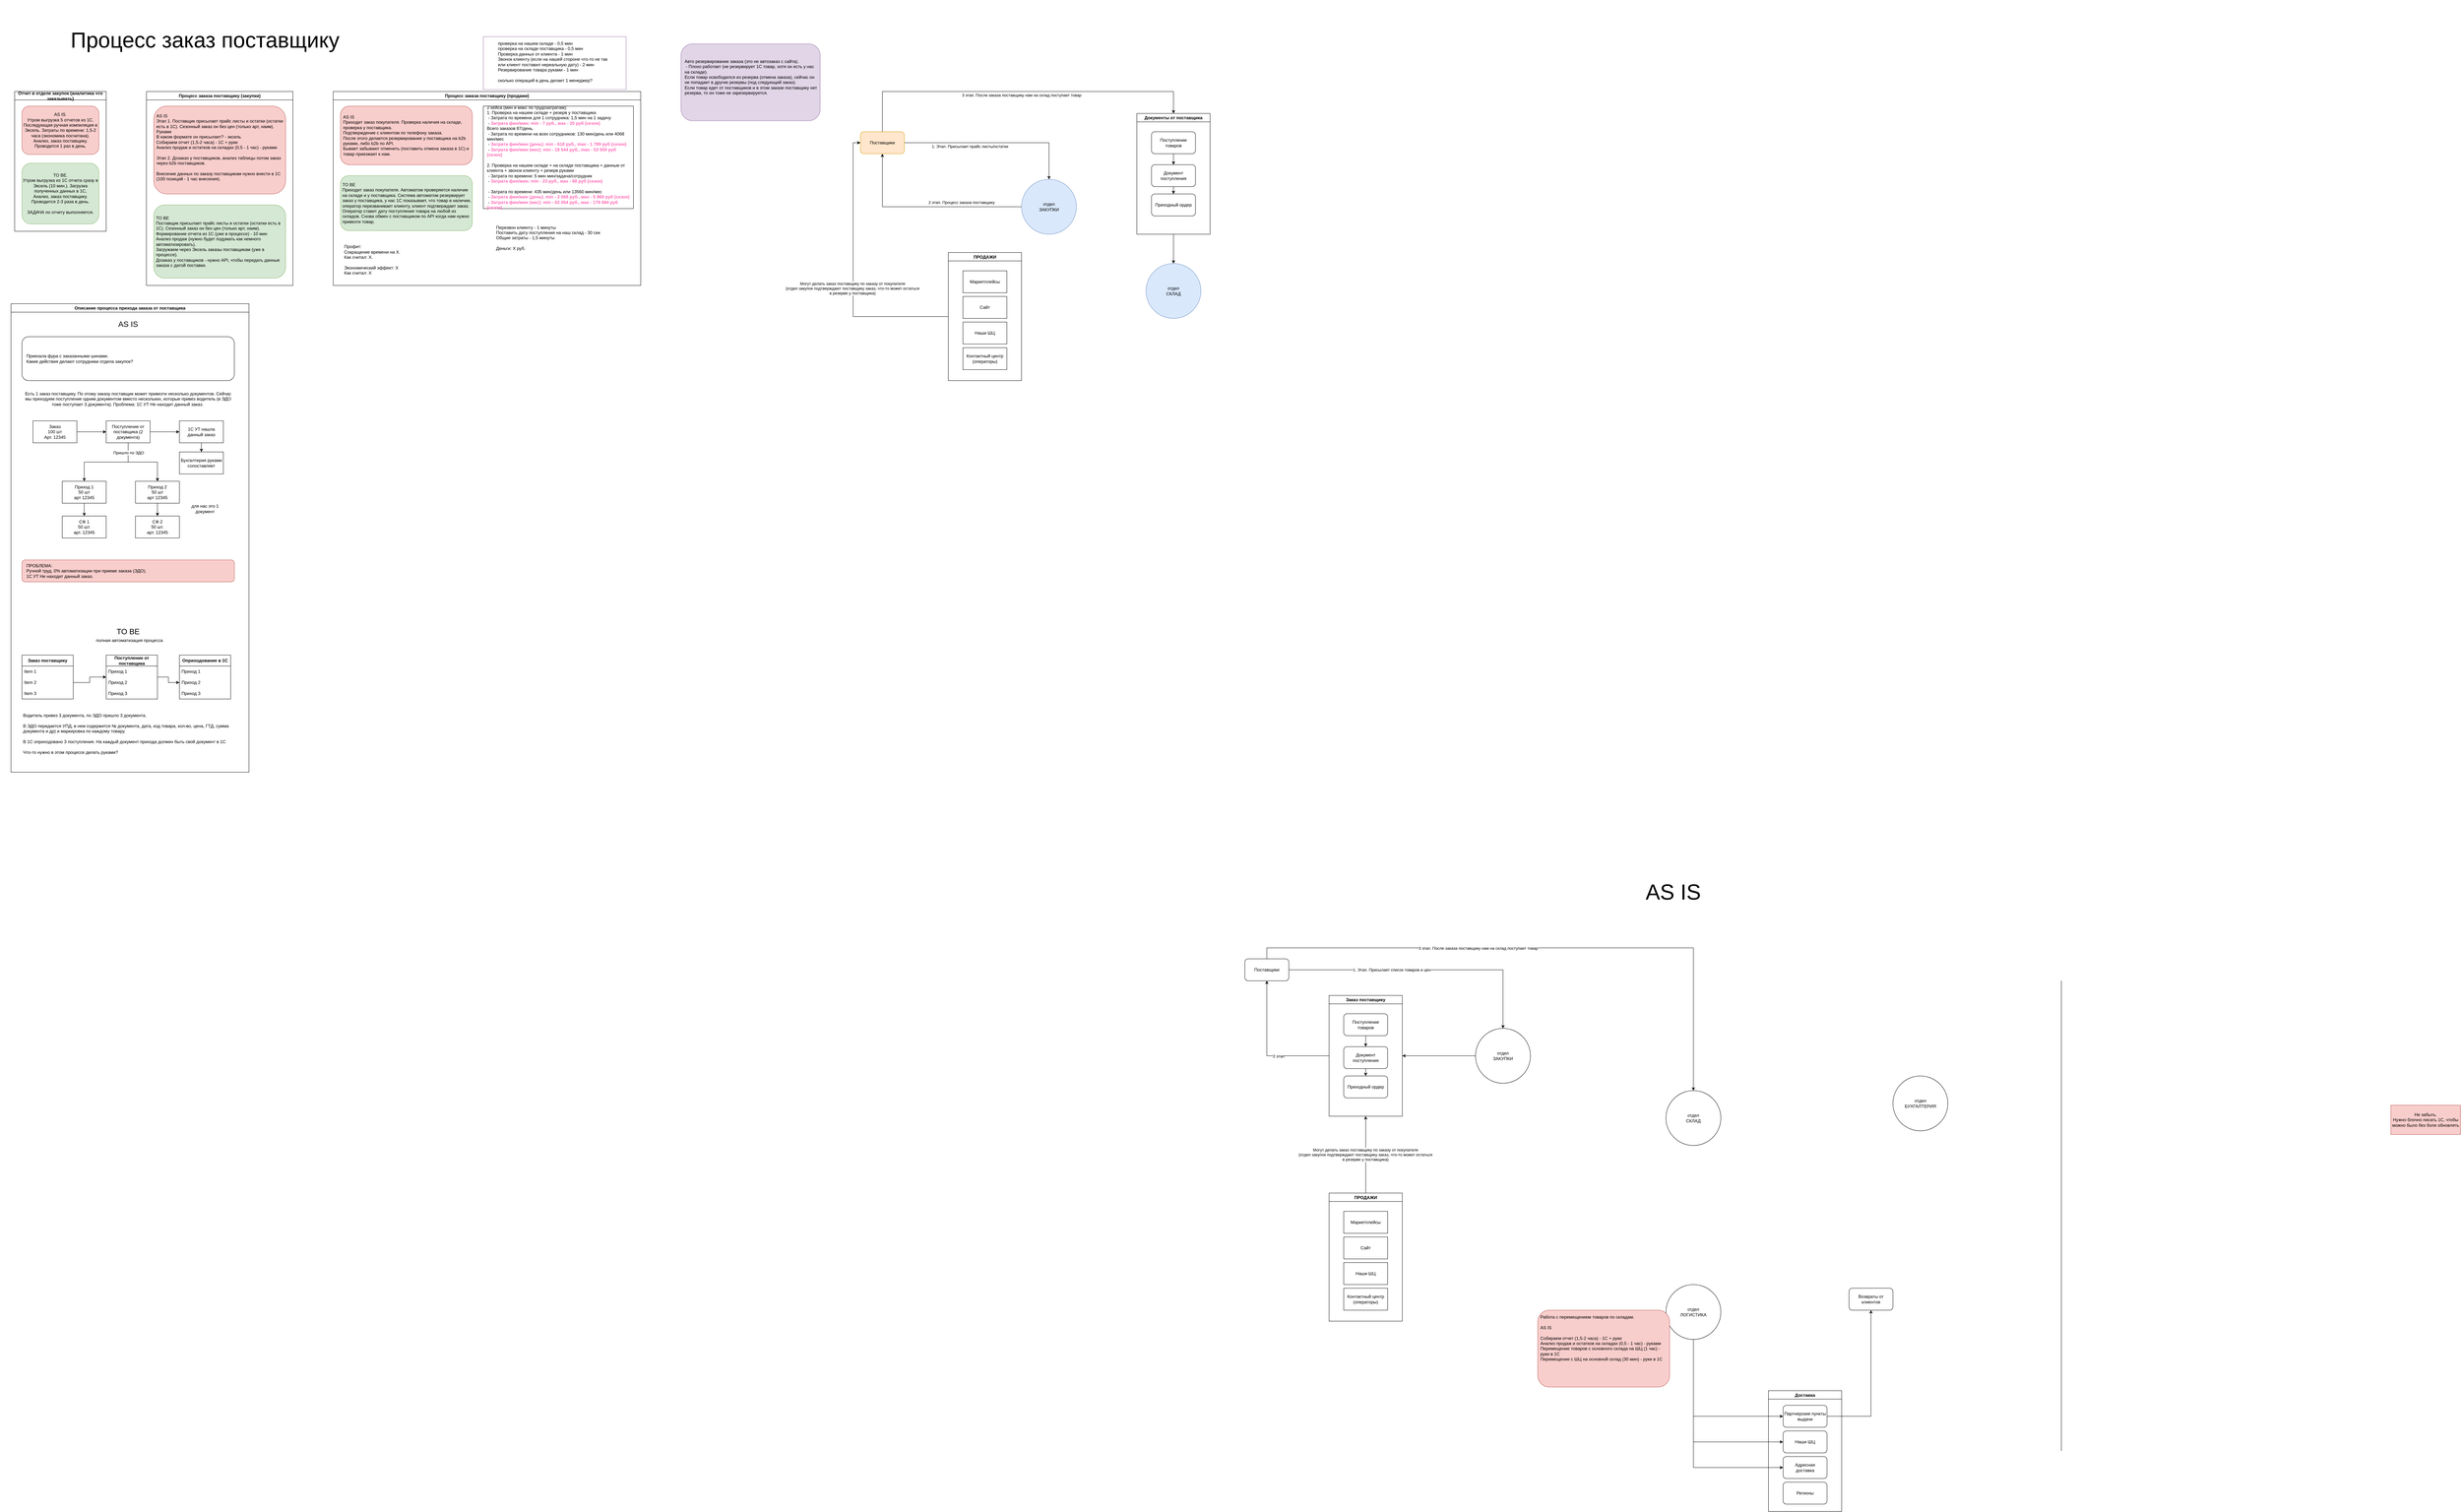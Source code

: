 <mxfile version="24.7.16">
  <diagram name="Page-1" id="veRpo0tACFwU-HL0MGSM">
    <mxGraphModel dx="5569" dy="4337" grid="1" gridSize="10" guides="1" tooltips="1" connect="1" arrows="1" fold="1" page="1" pageScale="1" pageWidth="827" pageHeight="1169" math="0" shadow="0">
      <root>
        <mxCell id="0" />
        <mxCell id="1" parent="0" />
        <mxCell id="QEDv5VtxAJrO-wZHLEnQ-8" style="edgeStyle=orthogonalEdgeStyle;rounded=0;orthogonalLoop=1;jettySize=auto;html=1;entryX=1;entryY=0.5;entryDx=0;entryDy=0;" parent="1" source="VRKETtg9gcUAPWKbDu3B-1" target="QEDv5VtxAJrO-wZHLEnQ-5" edge="1">
          <mxGeometry relative="1" as="geometry" />
        </mxCell>
        <mxCell id="VRKETtg9gcUAPWKbDu3B-1" value="отдел&lt;div&gt;ЗАКУПКИ&lt;/div&gt;" style="ellipse;whiteSpace=wrap;html=1;aspect=fixed;" parent="1" vertex="1">
          <mxGeometry x="-80" y="-680" width="150" height="150" as="geometry" />
        </mxCell>
        <mxCell id="VRKETtg9gcUAPWKbDu3B-2" value="отдел&lt;div&gt;СКЛАД&lt;/div&gt;" style="ellipse;whiteSpace=wrap;html=1;aspect=fixed;" parent="1" vertex="1">
          <mxGeometry x="440" y="-510" width="150" height="150" as="geometry" />
        </mxCell>
        <mxCell id="t9qQJqirAUy6IB2mjL8N-2" style="edgeStyle=orthogonalEdgeStyle;rounded=0;orthogonalLoop=1;jettySize=auto;html=1;entryX=0;entryY=0.5;entryDx=0;entryDy=0;exitX=0.5;exitY=1;exitDx=0;exitDy=0;" parent="1" source="VRKETtg9gcUAPWKbDu3B-3" target="VRKETtg9gcUAPWKbDu3B-6" edge="1">
          <mxGeometry relative="1" as="geometry" />
        </mxCell>
        <mxCell id="t9qQJqirAUy6IB2mjL8N-3" style="edgeStyle=orthogonalEdgeStyle;rounded=0;orthogonalLoop=1;jettySize=auto;html=1;entryX=0;entryY=0.5;entryDx=0;entryDy=0;exitX=0.5;exitY=1;exitDx=0;exitDy=0;" parent="1" source="VRKETtg9gcUAPWKbDu3B-3" target="VRKETtg9gcUAPWKbDu3B-7" edge="1">
          <mxGeometry relative="1" as="geometry" />
        </mxCell>
        <mxCell id="t9qQJqirAUy6IB2mjL8N-4" style="edgeStyle=orthogonalEdgeStyle;rounded=0;orthogonalLoop=1;jettySize=auto;html=1;entryX=0;entryY=0.5;entryDx=0;entryDy=0;exitX=0.5;exitY=1;exitDx=0;exitDy=0;" parent="1" source="VRKETtg9gcUAPWKbDu3B-3" target="VRKETtg9gcUAPWKbDu3B-18" edge="1">
          <mxGeometry relative="1" as="geometry" />
        </mxCell>
        <mxCell id="VRKETtg9gcUAPWKbDu3B-3" value="отдел&lt;div&gt;ЛОГИСТИКА&lt;/div&gt;" style="ellipse;whiteSpace=wrap;html=1;aspect=fixed;" parent="1" vertex="1">
          <mxGeometry x="440" y="20" width="150" height="150" as="geometry" />
        </mxCell>
        <mxCell id="QEDv5VtxAJrO-wZHLEnQ-10" style="edgeStyle=orthogonalEdgeStyle;rounded=0;orthogonalLoop=1;jettySize=auto;html=1;" parent="1" source="VRKETtg9gcUAPWKbDu3B-5" target="VRKETtg9gcUAPWKbDu3B-1" edge="1">
          <mxGeometry relative="1" as="geometry" />
        </mxCell>
        <mxCell id="QEDv5VtxAJrO-wZHLEnQ-11" value="1. Этап. Присылает список товаров и цен" style="edgeLabel;html=1;align=center;verticalAlign=middle;resizable=0;points=[];" parent="QEDv5VtxAJrO-wZHLEnQ-10" vertex="1" connectable="0">
          <mxGeometry x="-0.188" y="-3" relative="1" as="geometry">
            <mxPoint x="-22" y="-3" as="offset" />
          </mxGeometry>
        </mxCell>
        <mxCell id="QEDv5VtxAJrO-wZHLEnQ-15" style="edgeStyle=orthogonalEdgeStyle;rounded=0;orthogonalLoop=1;jettySize=auto;html=1;" parent="1" source="VRKETtg9gcUAPWKbDu3B-5" target="VRKETtg9gcUAPWKbDu3B-2" edge="1">
          <mxGeometry relative="1" as="geometry">
            <Array as="points">
              <mxPoint x="-650" y="-900" />
              <mxPoint x="515" y="-900" />
            </Array>
          </mxGeometry>
        </mxCell>
        <mxCell id="QEDv5VtxAJrO-wZHLEnQ-16" value="3 этап. После заказа поставщику нам на склад поступает товар" style="edgeLabel;html=1;align=center;verticalAlign=middle;resizable=0;points=[];" parent="QEDv5VtxAJrO-wZHLEnQ-15" vertex="1" connectable="0">
          <mxGeometry x="-0.235" y="-1" relative="1" as="geometry">
            <mxPoint as="offset" />
          </mxGeometry>
        </mxCell>
        <mxCell id="VRKETtg9gcUAPWKbDu3B-5" value="Поставщики" style="rounded=1;whiteSpace=wrap;html=1;" parent="1" vertex="1">
          <mxGeometry x="-710" y="-870" width="120" height="60" as="geometry" />
        </mxCell>
        <mxCell id="QEDv5VtxAJrO-wZHLEnQ-18" style="edgeStyle=orthogonalEdgeStyle;rounded=0;orthogonalLoop=1;jettySize=auto;html=1;entryX=0.5;entryY=1;entryDx=0;entryDy=0;" parent="1" source="VRKETtg9gcUAPWKbDu3B-13" target="QEDv5VtxAJrO-wZHLEnQ-5" edge="1">
          <mxGeometry relative="1" as="geometry" />
        </mxCell>
        <mxCell id="QEDv5VtxAJrO-wZHLEnQ-19" value="Могут делать заказ поставщику по заказу от покупателя&lt;div&gt;(отдел закупок подтверждают поставщику заказ, что-то может остаться&lt;/div&gt;&lt;div&gt;в резерве у поставщика)&lt;/div&gt;" style="edgeLabel;html=1;align=center;verticalAlign=middle;resizable=0;points=[];" parent="QEDv5VtxAJrO-wZHLEnQ-18" vertex="1" connectable="0">
          <mxGeometry x="0.002" y="1" relative="1" as="geometry">
            <mxPoint as="offset" />
          </mxGeometry>
        </mxCell>
        <mxCell id="VRKETtg9gcUAPWKbDu3B-13" value="ПРОДАЖИ" style="swimlane;" parent="1" vertex="1">
          <mxGeometry x="-480" y="-230" width="200" height="350" as="geometry">
            <mxRectangle x="240" y="780" width="100" height="30" as="alternateBounds" />
          </mxGeometry>
        </mxCell>
        <mxCell id="VRKETtg9gcUAPWKbDu3B-15" value="Маркетплейсы" style="whiteSpace=wrap;html=1;" parent="VRKETtg9gcUAPWKbDu3B-13" vertex="1">
          <mxGeometry x="40" y="50" width="120" height="60" as="geometry" />
        </mxCell>
        <mxCell id="VRKETtg9gcUAPWKbDu3B-14" value="Сайт" style="whiteSpace=wrap;html=1;" parent="VRKETtg9gcUAPWKbDu3B-13" vertex="1">
          <mxGeometry x="40" y="120" width="120" height="60" as="geometry" />
        </mxCell>
        <mxCell id="VRKETtg9gcUAPWKbDu3B-17" value="Контактный центр&lt;div&gt;(операторы)&lt;/div&gt;" style="whiteSpace=wrap;html=1;" parent="VRKETtg9gcUAPWKbDu3B-13" vertex="1">
          <mxGeometry x="40" y="260" width="120" height="60" as="geometry" />
        </mxCell>
        <mxCell id="VRKETtg9gcUAPWKbDu3B-16" value="Наши ШЦ" style="whiteSpace=wrap;html=1;" parent="VRKETtg9gcUAPWKbDu3B-13" vertex="1">
          <mxGeometry x="40" y="190" width="120" height="60" as="geometry" />
        </mxCell>
        <mxCell id="VRKETtg9gcUAPWKbDu3B-20" value="Доставка" style="swimlane;" parent="1" vertex="1">
          <mxGeometry x="720" y="310" width="200" height="330" as="geometry" />
        </mxCell>
        <mxCell id="VRKETtg9gcUAPWKbDu3B-6" value="Партнерские пункты выдачи" style="rounded=1;whiteSpace=wrap;html=1;" parent="VRKETtg9gcUAPWKbDu3B-20" vertex="1">
          <mxGeometry x="40" y="40" width="120" height="60" as="geometry" />
        </mxCell>
        <mxCell id="VRKETtg9gcUAPWKbDu3B-7" value="Наши ШЦ" style="rounded=1;whiteSpace=wrap;html=1;" parent="VRKETtg9gcUAPWKbDu3B-20" vertex="1">
          <mxGeometry x="40" y="110" width="120" height="60" as="geometry" />
        </mxCell>
        <mxCell id="VRKETtg9gcUAPWKbDu3B-18" value="Адресная&lt;div&gt;доставка&lt;/div&gt;" style="rounded=1;whiteSpace=wrap;html=1;" parent="VRKETtg9gcUAPWKbDu3B-20" vertex="1">
          <mxGeometry x="40" y="180" width="120" height="60" as="geometry" />
        </mxCell>
        <mxCell id="VRKETtg9gcUAPWKbDu3B-19" value="Регионы" style="rounded=1;whiteSpace=wrap;html=1;" parent="VRKETtg9gcUAPWKbDu3B-20" vertex="1">
          <mxGeometry x="40" y="250" width="120" height="60" as="geometry" />
        </mxCell>
        <mxCell id="VRKETtg9gcUAPWKbDu3B-22" value="отдел&lt;div&gt;БУХГАЛТЕРИЯ&lt;/div&gt;" style="ellipse;whiteSpace=wrap;html=1;aspect=fixed;" parent="1" vertex="1">
          <mxGeometry x="1060" y="-550" width="150" height="150" as="geometry" />
        </mxCell>
        <mxCell id="t9qQJqirAUy6IB2mjL8N-6" value="Возвраты от клиентов" style="rounded=1;whiteSpace=wrap;html=1;" parent="1" vertex="1">
          <mxGeometry x="940" y="30" width="120" height="60" as="geometry" />
        </mxCell>
        <mxCell id="t9qQJqirAUy6IB2mjL8N-7" style="edgeStyle=orthogonalEdgeStyle;rounded=0;orthogonalLoop=1;jettySize=auto;html=1;entryX=0.5;entryY=1;entryDx=0;entryDy=0;" parent="1" source="VRKETtg9gcUAPWKbDu3B-6" target="t9qQJqirAUy6IB2mjL8N-6" edge="1">
          <mxGeometry relative="1" as="geometry" />
        </mxCell>
        <mxCell id="t9qQJqirAUy6IB2mjL8N-11" value="" style="endArrow=none;html=1;rounded=0;" parent="1" edge="1">
          <mxGeometry width="50" height="50" relative="1" as="geometry">
            <mxPoint x="1520" y="474.444" as="sourcePoint" />
            <mxPoint x="1520" y="-810" as="targetPoint" />
          </mxGeometry>
        </mxCell>
        <mxCell id="t9qQJqirAUy6IB2mjL8N-12" value="AS IS" style="text;strokeColor=none;fillColor=none;align=center;verticalAlign=middle;spacingLeft=4;spacingRight=4;overflow=hidden;points=[[0,0.5],[1,0.5]];portConstraint=eastwest;rotatable=0;whiteSpace=wrap;html=1;fontSize=59;" parent="1" vertex="1">
          <mxGeometry x="350" y="-1090" width="220" height="70" as="geometry" />
        </mxCell>
        <mxCell id="QEDv5VtxAJrO-wZHLEnQ-14" style="edgeStyle=orthogonalEdgeStyle;rounded=0;orthogonalLoop=1;jettySize=auto;html=1;exitX=0;exitY=0.5;exitDx=0;exitDy=0;entryX=0.5;entryY=1;entryDx=0;entryDy=0;" parent="1" source="QEDv5VtxAJrO-wZHLEnQ-5" target="VRKETtg9gcUAPWKbDu3B-5" edge="1">
          <mxGeometry relative="1" as="geometry" />
        </mxCell>
        <mxCell id="QEDv5VtxAJrO-wZHLEnQ-17" value="2 этап" style="edgeLabel;html=1;align=center;verticalAlign=middle;resizable=0;points=[];" parent="QEDv5VtxAJrO-wZHLEnQ-14" vertex="1" connectable="0">
          <mxGeometry x="-0.265" y="1" relative="1" as="geometry">
            <mxPoint as="offset" />
          </mxGeometry>
        </mxCell>
        <mxCell id="QEDv5VtxAJrO-wZHLEnQ-5" value="Заказ поставщику" style="swimlane;whiteSpace=wrap;html=1;" parent="1" vertex="1">
          <mxGeometry x="-480" y="-770" width="200" height="330" as="geometry" />
        </mxCell>
        <mxCell id="QEDv5VtxAJrO-wZHLEnQ-12" style="edgeStyle=orthogonalEdgeStyle;rounded=0;orthogonalLoop=1;jettySize=auto;html=1;entryX=0.5;entryY=0;entryDx=0;entryDy=0;" parent="QEDv5VtxAJrO-wZHLEnQ-5" source="QEDv5VtxAJrO-wZHLEnQ-2" target="QEDv5VtxAJrO-wZHLEnQ-4" edge="1">
          <mxGeometry relative="1" as="geometry" />
        </mxCell>
        <mxCell id="QEDv5VtxAJrO-wZHLEnQ-2" value="Поступление товаров" style="rounded=1;whiteSpace=wrap;html=1;" parent="QEDv5VtxAJrO-wZHLEnQ-5" vertex="1">
          <mxGeometry x="40" y="50" width="120" height="60" as="geometry" />
        </mxCell>
        <mxCell id="QEDv5VtxAJrO-wZHLEnQ-13" style="edgeStyle=orthogonalEdgeStyle;rounded=0;orthogonalLoop=1;jettySize=auto;html=1;entryX=0.5;entryY=0;entryDx=0;entryDy=0;" parent="QEDv5VtxAJrO-wZHLEnQ-5" source="QEDv5VtxAJrO-wZHLEnQ-4" target="QEDv5VtxAJrO-wZHLEnQ-3" edge="1">
          <mxGeometry relative="1" as="geometry" />
        </mxCell>
        <mxCell id="QEDv5VtxAJrO-wZHLEnQ-4" value="Документ поступления" style="rounded=1;whiteSpace=wrap;html=1;" parent="QEDv5VtxAJrO-wZHLEnQ-5" vertex="1">
          <mxGeometry x="40" y="140" width="120" height="60" as="geometry" />
        </mxCell>
        <mxCell id="QEDv5VtxAJrO-wZHLEnQ-3" value="Приходный ордер" style="rounded=1;whiteSpace=wrap;html=1;" parent="QEDv5VtxAJrO-wZHLEnQ-5" vertex="1">
          <mxGeometry x="40" y="220" width="120" height="60" as="geometry" />
        </mxCell>
        <mxCell id="QEDv5VtxAJrO-wZHLEnQ-20" style="edgeStyle=orthogonalEdgeStyle;rounded=0;orthogonalLoop=1;jettySize=auto;html=1;entryX=0.5;entryY=1;entryDx=0;entryDy=0;" parent="1" source="QEDv5VtxAJrO-wZHLEnQ-21" target="QEDv5VtxAJrO-wZHLEnQ-27" edge="1">
          <mxGeometry relative="1" as="geometry">
            <mxPoint x="-980" y="-2845" as="targetPoint" />
          </mxGeometry>
        </mxCell>
        <mxCell id="QEDv5VtxAJrO-wZHLEnQ-64" value="2 этап. Процесс заказа поставщику" style="edgeLabel;html=1;align=center;verticalAlign=middle;resizable=0;points=[];" parent="QEDv5VtxAJrO-wZHLEnQ-20" vertex="1" connectable="0">
          <mxGeometry x="0.21" relative="1" as="geometry">
            <mxPoint x="153" y="-12" as="offset" />
          </mxGeometry>
        </mxCell>
        <mxCell id="QEDv5VtxAJrO-wZHLEnQ-21" value="отдел&lt;div&gt;ЗАКУПКИ&lt;/div&gt;" style="ellipse;whiteSpace=wrap;html=1;aspect=fixed;fillColor=#dae8fc;strokeColor=#6c8ebf;" parent="1" vertex="1">
          <mxGeometry x="-1320" y="-3000" width="150" height="150" as="geometry" />
        </mxCell>
        <mxCell id="QEDv5VtxAJrO-wZHLEnQ-22" value="отдел&lt;div&gt;СКЛАД&lt;/div&gt;" style="ellipse;whiteSpace=wrap;html=1;aspect=fixed;fillColor=#dae8fc;strokeColor=#6c8ebf;" parent="1" vertex="1">
          <mxGeometry x="-980" y="-2770" width="150" height="150" as="geometry" />
        </mxCell>
        <mxCell id="QEDv5VtxAJrO-wZHLEnQ-23" style="edgeStyle=orthogonalEdgeStyle;rounded=0;orthogonalLoop=1;jettySize=auto;html=1;" parent="1" source="QEDv5VtxAJrO-wZHLEnQ-27" target="QEDv5VtxAJrO-wZHLEnQ-21" edge="1">
          <mxGeometry relative="1" as="geometry" />
        </mxCell>
        <mxCell id="QEDv5VtxAJrO-wZHLEnQ-24" value="1. Этап. Присылает прайс листы/остатки" style="edgeLabel;html=1;align=center;verticalAlign=middle;resizable=0;points=[];" parent="QEDv5VtxAJrO-wZHLEnQ-23" vertex="1" connectable="0">
          <mxGeometry x="-0.188" y="-3" relative="1" as="geometry">
            <mxPoint x="-22" y="7" as="offset" />
          </mxGeometry>
        </mxCell>
        <mxCell id="QEDv5VtxAJrO-wZHLEnQ-85" style="edgeStyle=orthogonalEdgeStyle;rounded=0;orthogonalLoop=1;jettySize=auto;html=1;entryX=0.5;entryY=0;entryDx=0;entryDy=0;exitX=0.5;exitY=0;exitDx=0;exitDy=0;" parent="1" source="QEDv5VtxAJrO-wZHLEnQ-27" target="QEDv5VtxAJrO-wZHLEnQ-36" edge="1">
          <mxGeometry relative="1" as="geometry">
            <Array as="points">
              <mxPoint x="-1700" y="-3240" />
              <mxPoint x="-905" y="-3240" />
            </Array>
          </mxGeometry>
        </mxCell>
        <mxCell id="QEDv5VtxAJrO-wZHLEnQ-86" value="3 этап. После заказа поставщику нам на склад поступает товар" style="edgeLabel;html=1;align=center;verticalAlign=middle;resizable=0;points=[];" parent="QEDv5VtxAJrO-wZHLEnQ-85" vertex="1" connectable="0">
          <mxGeometry x="0.015" relative="1" as="geometry">
            <mxPoint y="10" as="offset" />
          </mxGeometry>
        </mxCell>
        <mxCell id="QEDv5VtxAJrO-wZHLEnQ-27" value="Поставщики" style="rounded=1;whiteSpace=wrap;html=1;fillColor=#ffe6cc;strokeColor=#d79b00;" parent="1" vertex="1">
          <mxGeometry x="-1760" y="-3130" width="120" height="60" as="geometry" />
        </mxCell>
        <mxCell id="QEDv5VtxAJrO-wZHLEnQ-87" style="edgeStyle=orthogonalEdgeStyle;rounded=0;orthogonalLoop=1;jettySize=auto;html=1;entryX=0.5;entryY=0;entryDx=0;entryDy=0;" parent="1" source="QEDv5VtxAJrO-wZHLEnQ-36" target="QEDv5VtxAJrO-wZHLEnQ-22" edge="1">
          <mxGeometry relative="1" as="geometry" />
        </mxCell>
        <mxCell id="QEDv5VtxAJrO-wZHLEnQ-36" value="Документы от поставщика" style="swimlane;whiteSpace=wrap;html=1;" parent="1" vertex="1">
          <mxGeometry x="-1005" y="-3180" width="200" height="330" as="geometry" />
        </mxCell>
        <mxCell id="QEDv5VtxAJrO-wZHLEnQ-37" style="edgeStyle=orthogonalEdgeStyle;rounded=0;orthogonalLoop=1;jettySize=auto;html=1;entryX=0.5;entryY=0;entryDx=0;entryDy=0;" parent="QEDv5VtxAJrO-wZHLEnQ-36" source="QEDv5VtxAJrO-wZHLEnQ-38" target="QEDv5VtxAJrO-wZHLEnQ-40" edge="1">
          <mxGeometry relative="1" as="geometry" />
        </mxCell>
        <mxCell id="QEDv5VtxAJrO-wZHLEnQ-38" value="Поступление товаров" style="rounded=1;whiteSpace=wrap;html=1;" parent="QEDv5VtxAJrO-wZHLEnQ-36" vertex="1">
          <mxGeometry x="40" y="50" width="120" height="60" as="geometry" />
        </mxCell>
        <mxCell id="QEDv5VtxAJrO-wZHLEnQ-39" style="edgeStyle=orthogonalEdgeStyle;rounded=0;orthogonalLoop=1;jettySize=auto;html=1;entryX=0.5;entryY=0;entryDx=0;entryDy=0;" parent="QEDv5VtxAJrO-wZHLEnQ-36" source="QEDv5VtxAJrO-wZHLEnQ-40" target="QEDv5VtxAJrO-wZHLEnQ-41" edge="1">
          <mxGeometry relative="1" as="geometry" />
        </mxCell>
        <mxCell id="QEDv5VtxAJrO-wZHLEnQ-40" value="Документ поступления" style="rounded=1;whiteSpace=wrap;html=1;" parent="QEDv5VtxAJrO-wZHLEnQ-36" vertex="1">
          <mxGeometry x="40" y="140" width="120" height="60" as="geometry" />
        </mxCell>
        <mxCell id="QEDv5VtxAJrO-wZHLEnQ-41" value="Приходный ордер" style="rounded=1;whiteSpace=wrap;html=1;" parent="QEDv5VtxAJrO-wZHLEnQ-36" vertex="1">
          <mxGeometry x="40" y="220" width="120" height="60" as="geometry" />
        </mxCell>
        <mxCell id="QEDv5VtxAJrO-wZHLEnQ-83" style="edgeStyle=orthogonalEdgeStyle;rounded=0;orthogonalLoop=1;jettySize=auto;html=1;entryX=0;entryY=0.5;entryDx=0;entryDy=0;" parent="1" source="QEDv5VtxAJrO-wZHLEnQ-42" target="QEDv5VtxAJrO-wZHLEnQ-27" edge="1">
          <mxGeometry relative="1" as="geometry" />
        </mxCell>
        <mxCell id="QEDv5VtxAJrO-wZHLEnQ-84" value="Могут делать заказ поставщику по заказу от покупателя&lt;div&gt;(отдел закупок подтверждают поставщику заказ, что-то может остаться&lt;/div&gt;&lt;div&gt;в резерве у поставщика)&lt;/div&gt;" style="edgeLabel;html=1;align=center;verticalAlign=middle;resizable=0;points=[];" parent="QEDv5VtxAJrO-wZHLEnQ-83" vertex="1" connectable="0">
          <mxGeometry x="-0.106" y="2" relative="1" as="geometry">
            <mxPoint as="offset" />
          </mxGeometry>
        </mxCell>
        <mxCell id="QEDv5VtxAJrO-wZHLEnQ-42" value="ПРОДАЖИ" style="swimlane;" parent="1" vertex="1">
          <mxGeometry x="-1520" y="-2800" width="200" height="350" as="geometry">
            <mxRectangle x="240" y="780" width="100" height="30" as="alternateBounds" />
          </mxGeometry>
        </mxCell>
        <mxCell id="QEDv5VtxAJrO-wZHLEnQ-43" value="Маркетплейсы" style="whiteSpace=wrap;html=1;" parent="QEDv5VtxAJrO-wZHLEnQ-42" vertex="1">
          <mxGeometry x="40" y="50" width="120" height="60" as="geometry" />
        </mxCell>
        <mxCell id="QEDv5VtxAJrO-wZHLEnQ-44" value="Сайт" style="whiteSpace=wrap;html=1;" parent="QEDv5VtxAJrO-wZHLEnQ-42" vertex="1">
          <mxGeometry x="40" y="120" width="120" height="60" as="geometry" />
        </mxCell>
        <mxCell id="QEDv5VtxAJrO-wZHLEnQ-45" value="Контактный центр&lt;div&gt;(операторы)&lt;/div&gt;" style="whiteSpace=wrap;html=1;" parent="QEDv5VtxAJrO-wZHLEnQ-42" vertex="1">
          <mxGeometry x="40" y="260" width="120" height="60" as="geometry" />
        </mxCell>
        <mxCell id="QEDv5VtxAJrO-wZHLEnQ-46" value="Наши ШЦ" style="whiteSpace=wrap;html=1;" parent="QEDv5VtxAJrO-wZHLEnQ-42" vertex="1">
          <mxGeometry x="40" y="190" width="120" height="60" as="geometry" />
        </mxCell>
        <mxCell id="QEDv5VtxAJrO-wZHLEnQ-65" value="Процесс заказ поставщику" style="text;strokeColor=none;fillColor=none;align=center;verticalAlign=middle;spacingLeft=4;spacingRight=4;overflow=hidden;points=[[0,0.5],[1,0.5]];portConstraint=eastwest;rotatable=0;whiteSpace=wrap;html=1;fontSize=59;" parent="1" vertex="1">
          <mxGeometry x="-4110" y="-3490" width="1120" height="220" as="geometry" />
        </mxCell>
        <mxCell id="QEDv5VtxAJrO-wZHLEnQ-70" value="Не забыть.&lt;div&gt;Нужно блочно писать 1С, чтобы можно было без боли обновлять&lt;/div&gt;" style="rounded=0;whiteSpace=wrap;html=1;fillColor=#f8cecc;strokeColor=#b85450;" parent="1" vertex="1">
          <mxGeometry x="2420" y="-470" width="190" height="80" as="geometry" />
        </mxCell>
        <mxCell id="QEDv5VtxAJrO-wZHLEnQ-75" value="Отчет в отделе закупок (аналитика что заказывать)" style="swimlane;whiteSpace=wrap;html=1;" parent="1" vertex="1">
          <mxGeometry x="-4070" y="-3240" width="250" height="382" as="geometry">
            <mxRectangle x="-4120" y="-3022" width="180" height="30" as="alternateBounds" />
          </mxGeometry>
        </mxCell>
        <mxCell id="QEDv5VtxAJrO-wZHLEnQ-71" value="AS IS.&lt;div&gt;Утром выгрузка 5 отчетов из 1С. Последующая ручная компиляция в Эксель. Затраты по времени: 1,5-2 часа (экономика посчитана).&lt;/div&gt;&lt;div&gt;Анализ, заказ поставщику. Проводится 1 раз в день.&lt;/div&gt;" style="rounded=1;whiteSpace=wrap;html=1;fillColor=#f8cecc;strokeColor=#b85450;" parent="QEDv5VtxAJrO-wZHLEnQ-75" vertex="1">
          <mxGeometry x="20" y="40" width="210" height="132" as="geometry" />
        </mxCell>
        <mxCell id="QEDv5VtxAJrO-wZHLEnQ-73" value="TO BE.&lt;div&gt;Утром выгрузка из 1С отчета сразу в Эксель (10 мин.). Загрузка полученных данных в 1С,&lt;/div&gt;&lt;div&gt;Анализ, заказ поставщику.&lt;/div&gt;&lt;div&gt;Проводится 2-3 раза в день.&lt;/div&gt;&lt;div&gt;&lt;br&gt;&lt;/div&gt;&lt;div&gt;ЗАДАЧА по отчету выполняется.&lt;/div&gt;" style="rounded=1;whiteSpace=wrap;html=1;fillColor=#d5e8d4;strokeColor=#82b366;" parent="QEDv5VtxAJrO-wZHLEnQ-75" vertex="1">
          <mxGeometry x="20" y="196" width="210" height="166" as="geometry" />
        </mxCell>
        <mxCell id="QEDv5VtxAJrO-wZHLEnQ-76" value="Процесс заказа поставщику (продажи)" style="swimlane;whiteSpace=wrap;html=1;" parent="1" vertex="1">
          <mxGeometry x="-3200" y="-3240" width="840" height="530" as="geometry">
            <mxRectangle x="-2810" y="-3060" width="180" height="30" as="alternateBounds" />
          </mxGeometry>
        </mxCell>
        <mxCell id="QEDv5VtxAJrO-wZHLEnQ-77" value="&lt;div style=&quot;text-align: left;&quot;&gt;AS IS&lt;br&gt;&lt;div&gt;Приходит заказ покупателя. Проверка наличия на складе, проверка у поставщика.&amp;nbsp;&lt;/div&gt;&lt;div&gt;Подтверждение с клиентом по телефону заказа.&lt;/div&gt;&lt;/div&gt;&lt;div style=&quot;text-align: left;&quot;&gt;После этого делается резервирование у поставщика на b2b руками, либо b2b по API.&lt;/div&gt;&lt;div style=&quot;text-align: left;&quot;&gt;Бывает забывают отменить (поставить отмена заказа в 1С) и товар приезжает к нам.&lt;/div&gt;" style="rounded=1;whiteSpace=wrap;html=1;fillColor=#f8cecc;strokeColor=#b85450;perimeterSpacing=0;spacingLeft=6;" parent="QEDv5VtxAJrO-wZHLEnQ-76" vertex="1">
          <mxGeometry x="20" y="40" width="360" height="160" as="geometry" />
        </mxCell>
        <mxCell id="QEDv5VtxAJrO-wZHLEnQ-78" value="&lt;div style=&quot;text-align: left;&quot;&gt;TO BE&lt;/div&gt;&lt;div style=&quot;text-align: left;&quot;&gt;Приходит заказ покупателя. Автоматом проверяется наличие на складе и у поставщика. Система автоматом резервирует заказ у поставщика, у нас 1С показывает, что товар в наличии, оператор перезванивает клиенту, клиент подтверждает заказ. Оператор ставит дату поступления товара на любой из складов. Снова обмен с поставщиком по API когда нам нужно привезти товар.&lt;/div&gt;" style="rounded=1;whiteSpace=wrap;html=1;fillColor=#d5e8d4;strokeColor=#82b366;spacingLeft=4;" parent="QEDv5VtxAJrO-wZHLEnQ-76" vertex="1">
          <mxGeometry x="20" y="230" width="360" height="150" as="geometry" />
        </mxCell>
        <mxCell id="QEDv5VtxAJrO-wZHLEnQ-160" value="Профит:&lt;div&gt;Сокращение времени на Х.&lt;/div&gt;&lt;div&gt;Как считал: Х.&lt;/div&gt;&lt;div&gt;&lt;br&gt;&lt;/div&gt;&lt;div&gt;Экономический эффект: Х&lt;/div&gt;&lt;div&gt;Как считал: Х&lt;/div&gt;" style="text;html=1;align=left;verticalAlign=middle;whiteSpace=wrap;rounded=0;spacing=10;" parent="QEDv5VtxAJrO-wZHLEnQ-76" vertex="1">
          <mxGeometry x="20" y="400" width="360" height="120" as="geometry" />
        </mxCell>
        <mxCell id="QEDv5VtxAJrO-wZHLEnQ-161" value="Перезвон клиенту - 1 минуты&lt;div&gt;Поставить дату поступления на наш склад - 30 сек&lt;/div&gt;&lt;div&gt;Общие затраты - 1,5 минуты&lt;/div&gt;&lt;div&gt;&lt;br&gt;&lt;/div&gt;&lt;div&gt;Деньги: Х руб.&lt;/div&gt;" style="text;html=1;align=left;verticalAlign=middle;whiteSpace=wrap;rounded=0;spacing=10;" parent="QEDv5VtxAJrO-wZHLEnQ-76" vertex="1">
          <mxGeometry x="435" y="340" width="360" height="120" as="geometry" />
        </mxCell>
        <mxCell id="zcdSIdRNRZWzkI2NlEDc-1" value="2 кейса (мин и макс по трудозатратам):&lt;div&gt;1. Проверка на нашем складе + резерв у поставщика&lt;/div&gt;&lt;div&gt;&amp;nbsp;- Затрата по времени для 1 сотрудника: 1,5 мин на 1 задачу&lt;/div&gt;&lt;div&gt;&amp;nbsp;- &lt;b&gt;&lt;font color=&quot;#ff66b3&quot;&gt;Затрата фин/мин: min - 7 руб., м&lt;/font&gt;&lt;/b&gt;&lt;font color=&quot;#ff66b3&quot;&gt;&lt;span style=&quot;caret-color: rgb(255, 102, 179);&quot;&gt;&lt;b&gt;ax - 20 руб (сезон)&lt;/b&gt;&lt;/span&gt;&lt;/font&gt;&lt;br&gt;&lt;/div&gt;&lt;div&gt;Всего заказов 87/день.&lt;/div&gt;&lt;div&gt;&amp;nbsp;- Затрата по времени на всех сотрудников: 130 мин/день или 4068 мин/мес&lt;/div&gt;&lt;div&gt;&amp;nbsp;- &lt;b&gt;&lt;font color=&quot;#ff66b3&quot;&gt;Затрата фин/мин (день): min - 618 руб., max - 1 789 руб (сезон)&lt;/font&gt;&lt;/b&gt;&lt;/div&gt;&lt;div&gt;&amp;nbsp;-&amp;nbsp;&lt;b&gt;&lt;font color=&quot;#ff66b3&quot;&gt;Затрата фин/мин (мес): min - 18 544 руб., max - 53 500 руб (сезон)&lt;/font&gt;&lt;/b&gt;&lt;b&gt;&lt;font color=&quot;#ff66b3&quot;&gt;&lt;br&gt;&lt;/font&gt;&lt;/b&gt;&lt;/div&gt;&lt;div&gt;&lt;br&gt;&lt;/div&gt;&lt;div&gt;2. Проверка на нашем складе + на складе поставщика + данные от клиента + звонок клиенту + резерв руками&lt;/div&gt;&lt;div&gt;&lt;div&gt;&amp;nbsp;- Затрата по времени: 5 мин мин/задача/сотрудник&lt;/div&gt;&lt;div&gt;&amp;nbsp;-&amp;nbsp;&lt;b&gt;&lt;font color=&quot;#ff66b3&quot;&gt;Затрата фин/мин: min - 23 руб., м&lt;/font&gt;&lt;/b&gt;&lt;font color=&quot;#ff66b3&quot;&gt;&lt;b&gt;ax - 68 руб (сезон)&lt;/b&gt;&lt;/font&gt;&lt;br&gt;&lt;/div&gt;&lt;div&gt;&lt;font color=&quot;#ff66b3&quot;&gt;&lt;b&gt;&lt;br&gt;&lt;/b&gt;&lt;/font&gt;&lt;/div&gt;&lt;div&gt;&amp;nbsp;- Затрата по времени: 435 мин/день или 13560 мин/мес&lt;br&gt;&lt;/div&gt;&lt;div&gt;&amp;nbsp;-&amp;nbsp;&lt;b&gt;&lt;font color=&quot;#ff66b3&quot;&gt;Затрата фин/мин (день): min - 2 068 руб., м&lt;/font&gt;&lt;/b&gt;&lt;font color=&quot;#ff66b3&quot;&gt;&lt;b&gt;ax - 5 969 руб (сезон)&lt;/b&gt;&lt;/font&gt;&lt;/div&gt;&lt;/div&gt;&lt;div&gt;&amp;nbsp;-&amp;nbsp;&lt;b&gt;&lt;font color=&quot;#ff66b3&quot;&gt;Затрата фин/мин (мес): min - 62 054 руб., м&lt;/font&gt;&lt;/b&gt;&lt;font color=&quot;#ff66b3&quot;&gt;&lt;b&gt;ax - 179 084 руб (сезон)&lt;/b&gt;&lt;/font&gt;&lt;font color=&quot;#ff66b3&quot;&gt;&lt;b&gt;&lt;br&gt;&lt;/b&gt;&lt;/font&gt;&lt;/div&gt;" style="rounded=0;whiteSpace=wrap;html=1;align=left;spacing=10;" parent="QEDv5VtxAJrO-wZHLEnQ-76" vertex="1">
          <mxGeometry x="410" y="40" width="410" height="280" as="geometry" />
        </mxCell>
        <mxCell id="QEDv5VtxAJrO-wZHLEnQ-79" value="Процесс заказа поставщику (закупки)" style="swimlane;whiteSpace=wrap;html=1;" parent="1" vertex="1">
          <mxGeometry x="-3710" y="-3240" width="400" height="530" as="geometry">
            <mxRectangle x="-2810" y="-3060" width="180" height="30" as="alternateBounds" />
          </mxGeometry>
        </mxCell>
        <mxCell id="QEDv5VtxAJrO-wZHLEnQ-81" value="&lt;div style=&quot;&quot;&gt;TO BE&lt;/div&gt;&lt;div style=&quot;&quot;&gt;Поставщик присылает прайс листы и остатки (остатки есть в 1С). Сезонный заказ он без цен (только арт, наим).&lt;br&gt;&lt;/div&gt;&lt;div style=&quot;&quot;&gt;Формирование отчета из 1С (уже в процессе) - 10 мин&lt;/div&gt;&lt;div style=&quot;&quot;&gt;Анализ продаж (нужно будет подумать как немного автоматизировать).&lt;/div&gt;&lt;div style=&quot;&quot;&gt;Загружаем через Эксель заказы поставщикам (уже в процессе).&amp;nbsp;&lt;/div&gt;&lt;div style=&quot;&quot;&gt;Дозаказ у поставщиков - нужно API, чтобы передать данные заказа с датой поставки.&lt;/div&gt;" style="rounded=1;whiteSpace=wrap;html=1;fillColor=#d5e8d4;strokeColor=#82b366;spacingLeft=4;align=left;" parent="QEDv5VtxAJrO-wZHLEnQ-79" vertex="1">
          <mxGeometry x="20" y="310" width="360" height="200" as="geometry" />
        </mxCell>
        <mxCell id="QEDv5VtxAJrO-wZHLEnQ-113" value="&lt;div style=&quot;text-align: left;&quot;&gt;AS IS&lt;br&gt;&lt;div&gt;Этап 1. Поставщик присылает прайс листы и остатки (остатки есть в 1С). Сезонный заказ он без цен (только арт, наим). Руками&amp;nbsp;&lt;/div&gt;&lt;div&gt;В каком формате он присылает? - эксель&lt;/div&gt;&lt;div&gt;Собираем отчет (1,5-2 часа) - 1С + руки&lt;/div&gt;&lt;div&gt;Анализ продаж и остатков на складах (0,5 - 1 час) - руками&lt;/div&gt;&lt;div&gt;&lt;br&gt;&lt;/div&gt;&lt;div&gt;Этап 2. Дозаказ у поставщиков, анализ таблицы потом заказ через b2b поставщиков.&lt;/div&gt;&lt;div&gt;&lt;br&gt;&lt;/div&gt;&lt;div&gt;Внесение данных по заказу поставщикам нужно внести в 1С (100 позиций - 1 час внесения).&lt;/div&gt;&lt;div&gt;&lt;br&gt;&lt;/div&gt;&lt;/div&gt;" style="rounded=1;whiteSpace=wrap;html=1;fillColor=#f8cecc;strokeColor=#b85450;perimeterSpacing=0;spacingLeft=6;" parent="QEDv5VtxAJrO-wZHLEnQ-79" vertex="1">
          <mxGeometry x="20" y="40" width="360" height="240" as="geometry" />
        </mxCell>
        <mxCell id="QEDv5VtxAJrO-wZHLEnQ-114" value="Описание процесса прихода заказа от поставщика" style="swimlane;whiteSpace=wrap;html=1;" parent="1" vertex="1">
          <mxGeometry x="-4080" y="-2660" width="650" height="1280" as="geometry" />
        </mxCell>
        <mxCell id="QEDv5VtxAJrO-wZHLEnQ-115" value="" style="edgeStyle=orthogonalEdgeStyle;rounded=0;orthogonalLoop=1;jettySize=auto;html=1;" parent="QEDv5VtxAJrO-wZHLEnQ-114" source="QEDv5VtxAJrO-wZHLEnQ-116" target="QEDv5VtxAJrO-wZHLEnQ-121" edge="1">
          <mxGeometry relative="1" as="geometry" />
        </mxCell>
        <mxCell id="QEDv5VtxAJrO-wZHLEnQ-116" value="Заказ&lt;div&gt;100 шт&lt;/div&gt;&lt;div&gt;Арт. 12345&lt;/div&gt;" style="rounded=0;whiteSpace=wrap;html=1;" parent="QEDv5VtxAJrO-wZHLEnQ-114" vertex="1">
          <mxGeometry x="60" y="320" width="120" height="60" as="geometry" />
        </mxCell>
        <mxCell id="QEDv5VtxAJrO-wZHLEnQ-117" value="" style="edgeStyle=orthogonalEdgeStyle;rounded=0;orthogonalLoop=1;jettySize=auto;html=1;" parent="QEDv5VtxAJrO-wZHLEnQ-114" source="QEDv5VtxAJrO-wZHLEnQ-121" target="QEDv5VtxAJrO-wZHLEnQ-123" edge="1">
          <mxGeometry relative="1" as="geometry" />
        </mxCell>
        <mxCell id="QEDv5VtxAJrO-wZHLEnQ-118" style="edgeStyle=orthogonalEdgeStyle;rounded=0;orthogonalLoop=1;jettySize=auto;html=1;exitX=0.5;exitY=1;exitDx=0;exitDy=0;entryX=0.5;entryY=0;entryDx=0;entryDy=0;" parent="QEDv5VtxAJrO-wZHLEnQ-114" source="QEDv5VtxAJrO-wZHLEnQ-121" target="QEDv5VtxAJrO-wZHLEnQ-125" edge="1">
          <mxGeometry relative="1" as="geometry" />
        </mxCell>
        <mxCell id="QEDv5VtxAJrO-wZHLEnQ-119" value="Пришло по ЭДО" style="edgeLabel;html=1;align=center;verticalAlign=middle;resizable=0;points=[];" parent="QEDv5VtxAJrO-wZHLEnQ-118" vertex="1" connectable="0">
          <mxGeometry x="-0.709" y="1" relative="1" as="geometry">
            <mxPoint as="offset" />
          </mxGeometry>
        </mxCell>
        <mxCell id="QEDv5VtxAJrO-wZHLEnQ-120" value="" style="edgeStyle=orthogonalEdgeStyle;rounded=0;orthogonalLoop=1;jettySize=auto;html=1;" parent="QEDv5VtxAJrO-wZHLEnQ-114" source="QEDv5VtxAJrO-wZHLEnQ-121" target="QEDv5VtxAJrO-wZHLEnQ-127" edge="1">
          <mxGeometry relative="1" as="geometry" />
        </mxCell>
        <mxCell id="QEDv5VtxAJrO-wZHLEnQ-121" value="Поступление от поставщика (2 документа)" style="whiteSpace=wrap;html=1;rounded=0;" parent="QEDv5VtxAJrO-wZHLEnQ-114" vertex="1">
          <mxGeometry x="260" y="320" width="120" height="60" as="geometry" />
        </mxCell>
        <mxCell id="QEDv5VtxAJrO-wZHLEnQ-122" value="" style="edgeStyle=orthogonalEdgeStyle;rounded=0;orthogonalLoop=1;jettySize=auto;html=1;" parent="QEDv5VtxAJrO-wZHLEnQ-114" source="QEDv5VtxAJrO-wZHLEnQ-123" target="QEDv5VtxAJrO-wZHLEnQ-129" edge="1">
          <mxGeometry relative="1" as="geometry" />
        </mxCell>
        <mxCell id="QEDv5VtxAJrO-wZHLEnQ-123" value="Приход 1&lt;div&gt;50 шт&lt;/div&gt;&lt;div&gt;арт 12345&lt;/div&gt;" style="whiteSpace=wrap;html=1;rounded=0;" parent="QEDv5VtxAJrO-wZHLEnQ-114" vertex="1">
          <mxGeometry x="140" y="485" width="120" height="60" as="geometry" />
        </mxCell>
        <mxCell id="QEDv5VtxAJrO-wZHLEnQ-124" style="edgeStyle=orthogonalEdgeStyle;rounded=0;orthogonalLoop=1;jettySize=auto;html=1;entryX=0.5;entryY=0;entryDx=0;entryDy=0;" parent="QEDv5VtxAJrO-wZHLEnQ-114" source="QEDv5VtxAJrO-wZHLEnQ-125" target="QEDv5VtxAJrO-wZHLEnQ-130" edge="1">
          <mxGeometry relative="1" as="geometry" />
        </mxCell>
        <mxCell id="QEDv5VtxAJrO-wZHLEnQ-125" value="Приход 2&lt;div&gt;50 шт&lt;/div&gt;&lt;div&gt;арт 12345&lt;/div&gt;" style="whiteSpace=wrap;html=1;rounded=0;" parent="QEDv5VtxAJrO-wZHLEnQ-114" vertex="1">
          <mxGeometry x="340" y="485" width="120" height="60" as="geometry" />
        </mxCell>
        <mxCell id="QEDv5VtxAJrO-wZHLEnQ-126" value="" style="edgeStyle=orthogonalEdgeStyle;rounded=0;orthogonalLoop=1;jettySize=auto;html=1;" parent="QEDv5VtxAJrO-wZHLEnQ-114" source="QEDv5VtxAJrO-wZHLEnQ-127" target="QEDv5VtxAJrO-wZHLEnQ-128" edge="1">
          <mxGeometry relative="1" as="geometry" />
        </mxCell>
        <mxCell id="QEDv5VtxAJrO-wZHLEnQ-127" value="1С УТ нашла данный заказ" style="whiteSpace=wrap;html=1;rounded=0;" parent="QEDv5VtxAJrO-wZHLEnQ-114" vertex="1">
          <mxGeometry x="460" y="320" width="120" height="60" as="geometry" />
        </mxCell>
        <mxCell id="QEDv5VtxAJrO-wZHLEnQ-128" value="Бухгалтерия руками сопоставляет" style="whiteSpace=wrap;html=1;rounded=0;" parent="QEDv5VtxAJrO-wZHLEnQ-114" vertex="1">
          <mxGeometry x="460" y="405" width="120" height="60" as="geometry" />
        </mxCell>
        <mxCell id="QEDv5VtxAJrO-wZHLEnQ-129" value="СФ 1&lt;div&gt;50 шт.&lt;/div&gt;&lt;div&gt;арт. 12345&lt;/div&gt;" style="whiteSpace=wrap;html=1;rounded=0;" parent="QEDv5VtxAJrO-wZHLEnQ-114" vertex="1">
          <mxGeometry x="140" y="580" width="120" height="60" as="geometry" />
        </mxCell>
        <mxCell id="QEDv5VtxAJrO-wZHLEnQ-130" value="СФ 2&lt;div&gt;50 шт.&lt;/div&gt;&lt;div&gt;арт. 12345&lt;/div&gt;" style="whiteSpace=wrap;html=1;rounded=0;" parent="QEDv5VtxAJrO-wZHLEnQ-114" vertex="1">
          <mxGeometry x="340" y="580" width="120" height="60" as="geometry" />
        </mxCell>
        <mxCell id="QEDv5VtxAJrO-wZHLEnQ-131" value="Приехала фура с заказанными шинами.&lt;div&gt;Какие действия делают сотрудники отдела закупок?&lt;/div&gt;" style="rounded=1;whiteSpace=wrap;html=1;align=left;spacingLeft=10;spacingRight=4;" parent="QEDv5VtxAJrO-wZHLEnQ-114" vertex="1">
          <mxGeometry x="30" y="90" width="580" height="120" as="geometry" />
        </mxCell>
        <mxCell id="QEDv5VtxAJrO-wZHLEnQ-132" value="&lt;span style=&quot;text-align: left;&quot;&gt;Есть 1 заказ поставщику. По этому заказу поставщик может привезти несколько документов. Сейчас мы приходуем поступление одним документом вместо нескольких, которые привез водитель (в ЭДО тоже поступает 3 документа). Проблема: 1С УТ Не находит данный заказ.&amp;nbsp;&lt;/span&gt;" style="text;html=1;align=center;verticalAlign=middle;whiteSpace=wrap;rounded=0;" parent="QEDv5VtxAJrO-wZHLEnQ-114" vertex="1">
          <mxGeometry x="30" y="220" width="580" height="80" as="geometry" />
        </mxCell>
        <mxCell id="QEDv5VtxAJrO-wZHLEnQ-133" value="ПРОБЛЕМА:&lt;div&gt;Ручной труд. 0% автоматизации при приеме заказа (ЭДО).&lt;/div&gt;&lt;div&gt;1С УТ Не находит данный заказ.&amp;nbsp;&lt;br&gt;&lt;/div&gt;" style="rounded=1;whiteSpace=wrap;html=1;align=left;spacingLeft=10;spacingRight=4;fillColor=#f8cecc;strokeColor=#b85450;" parent="QEDv5VtxAJrO-wZHLEnQ-114" vertex="1">
          <mxGeometry x="30" y="700" width="580" height="60" as="geometry" />
        </mxCell>
        <mxCell id="QEDv5VtxAJrO-wZHLEnQ-148" value="&lt;span style=&quot;text-align: left; font-size: 21px;&quot;&gt;AS IS&lt;/span&gt;" style="text;html=1;align=center;verticalAlign=middle;whiteSpace=wrap;rounded=0;" parent="QEDv5VtxAJrO-wZHLEnQ-114" vertex="1">
          <mxGeometry x="30" y="40" width="580" height="30" as="geometry" />
        </mxCell>
        <mxCell id="QEDv5VtxAJrO-wZHLEnQ-149" value="&lt;span style=&quot;text-align: left; font-size: 21px;&quot;&gt;TO BE&lt;/span&gt;" style="text;html=1;align=center;verticalAlign=middle;whiteSpace=wrap;rounded=0;" parent="QEDv5VtxAJrO-wZHLEnQ-114" vertex="1">
          <mxGeometry x="30" y="880" width="580" height="30" as="geometry" />
        </mxCell>
        <mxCell id="QEDv5VtxAJrO-wZHLEnQ-150" value="&lt;span style=&quot;text-align: left;&quot;&gt;для нас это 1 документ&lt;/span&gt;" style="text;html=1;align=center;verticalAlign=middle;whiteSpace=wrap;rounded=0;" parent="QEDv5VtxAJrO-wZHLEnQ-114" vertex="1">
          <mxGeometry x="480" y="520" width="100" height="80" as="geometry" />
        </mxCell>
        <mxCell id="QEDv5VtxAJrO-wZHLEnQ-153" value="&lt;div style=&quot;text-align: left;&quot;&gt;Водитель привез 3 документа, по ЭДО пришло 3 документа.&lt;/div&gt;&lt;div style=&quot;text-align: left;&quot;&gt;&lt;br&gt;&lt;/div&gt;&lt;div style=&quot;text-align: left;&quot;&gt;&lt;div&gt;В ЭДО передается УПД, в нем содержится № документа, дата, код товара, кол-во, цена, ГТД, сумма документа и др) и маркировка по каждому товару.&lt;/div&gt;&lt;div&gt;&lt;br&gt;&lt;/div&gt;&lt;div&gt;В 1С оприходовано 3 поступления. На каждый документ прихода должен быть свой документ в 1С&lt;/div&gt;&lt;/div&gt;&lt;div style=&quot;text-align: left;&quot;&gt;&lt;br&gt;&lt;/div&gt;&lt;div style=&quot;text-align: left;&quot;&gt;Что-то нужно в этом процессе делать руками?&lt;/div&gt;" style="text;html=1;align=center;verticalAlign=middle;whiteSpace=wrap;rounded=0;spacingLeft=7;" parent="QEDv5VtxAJrO-wZHLEnQ-114" vertex="1">
          <mxGeometry x="25" y="1110" width="600" height="130" as="geometry" />
        </mxCell>
        <mxCell id="QEDv5VtxAJrO-wZHLEnQ-135" value="&lt;span style=&quot;font-weight: 700;&quot;&gt;Заказ поставщику&lt;/span&gt;" style="swimlane;fontStyle=0;childLayout=stackLayout;horizontal=1;startSize=30;horizontalStack=0;resizeParent=1;resizeParentMax=0;resizeLast=0;collapsible=1;marginBottom=0;whiteSpace=wrap;html=1;" parent="QEDv5VtxAJrO-wZHLEnQ-114" vertex="1">
          <mxGeometry x="30" y="960" width="140" height="120" as="geometry" />
        </mxCell>
        <mxCell id="QEDv5VtxAJrO-wZHLEnQ-136" value="Item 1" style="text;strokeColor=none;fillColor=none;align=left;verticalAlign=middle;spacingLeft=4;spacingRight=4;overflow=hidden;points=[[0,0.5],[1,0.5]];portConstraint=eastwest;rotatable=0;whiteSpace=wrap;html=1;" parent="QEDv5VtxAJrO-wZHLEnQ-135" vertex="1">
          <mxGeometry y="30" width="140" height="30" as="geometry" />
        </mxCell>
        <mxCell id="QEDv5VtxAJrO-wZHLEnQ-137" value="Item 2" style="text;strokeColor=none;fillColor=none;align=left;verticalAlign=middle;spacingLeft=4;spacingRight=4;overflow=hidden;points=[[0,0.5],[1,0.5]];portConstraint=eastwest;rotatable=0;whiteSpace=wrap;html=1;" parent="QEDv5VtxAJrO-wZHLEnQ-135" vertex="1">
          <mxGeometry y="60" width="140" height="30" as="geometry" />
        </mxCell>
        <mxCell id="QEDv5VtxAJrO-wZHLEnQ-138" value="Item 3" style="text;strokeColor=none;fillColor=none;align=left;verticalAlign=middle;spacingLeft=4;spacingRight=4;overflow=hidden;points=[[0,0.5],[1,0.5]];portConstraint=eastwest;rotatable=0;whiteSpace=wrap;html=1;" parent="QEDv5VtxAJrO-wZHLEnQ-135" vertex="1">
          <mxGeometry y="90" width="140" height="30" as="geometry" />
        </mxCell>
        <mxCell id="QEDv5VtxAJrO-wZHLEnQ-158" style="edgeStyle=orthogonalEdgeStyle;rounded=0;orthogonalLoop=1;jettySize=auto;html=1;entryX=0;entryY=0.5;entryDx=0;entryDy=0;" parent="QEDv5VtxAJrO-wZHLEnQ-114" source="QEDv5VtxAJrO-wZHLEnQ-139" target="QEDv5VtxAJrO-wZHLEnQ-156" edge="1">
          <mxGeometry relative="1" as="geometry" />
        </mxCell>
        <mxCell id="QEDv5VtxAJrO-wZHLEnQ-139" value="&lt;span style=&quot;font-weight: 700;&quot;&gt;Поступление от поставщика&lt;/span&gt;" style="swimlane;fontStyle=0;childLayout=stackLayout;horizontal=1;startSize=30;horizontalStack=0;resizeParent=1;resizeParentMax=0;resizeLast=0;collapsible=1;marginBottom=0;whiteSpace=wrap;html=1;" parent="QEDv5VtxAJrO-wZHLEnQ-114" vertex="1">
          <mxGeometry x="260" y="960" width="140" height="120" as="geometry" />
        </mxCell>
        <mxCell id="QEDv5VtxAJrO-wZHLEnQ-140" value="Приход 1" style="text;strokeColor=none;fillColor=none;align=left;verticalAlign=middle;spacingLeft=4;spacingRight=4;overflow=hidden;points=[[0,0.5],[1,0.5]];portConstraint=eastwest;rotatable=0;whiteSpace=wrap;html=1;" parent="QEDv5VtxAJrO-wZHLEnQ-139" vertex="1">
          <mxGeometry y="30" width="140" height="30" as="geometry" />
        </mxCell>
        <mxCell id="QEDv5VtxAJrO-wZHLEnQ-141" value="Приход 2" style="text;strokeColor=none;fillColor=none;align=left;verticalAlign=middle;spacingLeft=4;spacingRight=4;overflow=hidden;points=[[0,0.5],[1,0.5]];portConstraint=eastwest;rotatable=0;whiteSpace=wrap;html=1;" parent="QEDv5VtxAJrO-wZHLEnQ-139" vertex="1">
          <mxGeometry y="60" width="140" height="30" as="geometry" />
        </mxCell>
        <mxCell id="QEDv5VtxAJrO-wZHLEnQ-142" value="Приход 3" style="text;strokeColor=none;fillColor=none;align=left;verticalAlign=middle;spacingLeft=4;spacingRight=4;overflow=hidden;points=[[0,0.5],[1,0.5]];portConstraint=eastwest;rotatable=0;whiteSpace=wrap;html=1;" parent="QEDv5VtxAJrO-wZHLEnQ-139" vertex="1">
          <mxGeometry y="90" width="140" height="30" as="geometry" />
        </mxCell>
        <mxCell id="QEDv5VtxAJrO-wZHLEnQ-151" style="edgeStyle=orthogonalEdgeStyle;rounded=0;orthogonalLoop=1;jettySize=auto;html=1;entryX=0;entryY=0.5;entryDx=0;entryDy=0;" parent="QEDv5VtxAJrO-wZHLEnQ-114" source="QEDv5VtxAJrO-wZHLEnQ-137" target="QEDv5VtxAJrO-wZHLEnQ-139" edge="1">
          <mxGeometry relative="1" as="geometry" />
        </mxCell>
        <mxCell id="QEDv5VtxAJrO-wZHLEnQ-154" value="&lt;b&gt;Оприходование в 1С&lt;/b&gt;" style="swimlane;fontStyle=0;childLayout=stackLayout;horizontal=1;startSize=30;horizontalStack=0;resizeParent=1;resizeParentMax=0;resizeLast=0;collapsible=1;marginBottom=0;whiteSpace=wrap;html=1;" parent="QEDv5VtxAJrO-wZHLEnQ-114" vertex="1">
          <mxGeometry x="460" y="960" width="140" height="120" as="geometry" />
        </mxCell>
        <mxCell id="QEDv5VtxAJrO-wZHLEnQ-155" value="Приход 1" style="text;strokeColor=none;fillColor=none;align=left;verticalAlign=middle;spacingLeft=4;spacingRight=4;overflow=hidden;points=[[0,0.5],[1,0.5]];portConstraint=eastwest;rotatable=0;whiteSpace=wrap;html=1;" parent="QEDv5VtxAJrO-wZHLEnQ-154" vertex="1">
          <mxGeometry y="30" width="140" height="30" as="geometry" />
        </mxCell>
        <mxCell id="QEDv5VtxAJrO-wZHLEnQ-156" value="Приход 2" style="text;strokeColor=none;fillColor=none;align=left;verticalAlign=middle;spacingLeft=4;spacingRight=4;overflow=hidden;points=[[0,0.5],[1,0.5]];portConstraint=eastwest;rotatable=0;whiteSpace=wrap;html=1;" parent="QEDv5VtxAJrO-wZHLEnQ-154" vertex="1">
          <mxGeometry y="60" width="140" height="30" as="geometry" />
        </mxCell>
        <mxCell id="QEDv5VtxAJrO-wZHLEnQ-157" value="Приход 3" style="text;strokeColor=none;fillColor=none;align=left;verticalAlign=middle;spacingLeft=4;spacingRight=4;overflow=hidden;points=[[0,0.5],[1,0.5]];portConstraint=eastwest;rotatable=0;whiteSpace=wrap;html=1;" parent="QEDv5VtxAJrO-wZHLEnQ-154" vertex="1">
          <mxGeometry y="90" width="140" height="30" as="geometry" />
        </mxCell>
        <mxCell id="QEDv5VtxAJrO-wZHLEnQ-159" value="полная автоматизация процесса" style="text;html=1;align=center;verticalAlign=middle;whiteSpace=wrap;rounded=0;spacingLeft=7;" parent="QEDv5VtxAJrO-wZHLEnQ-114" vertex="1">
          <mxGeometry x="30" y="910" width="580" height="20" as="geometry" />
        </mxCell>
        <mxCell id="zcdSIdRNRZWzkI2NlEDc-3" value="" style="swimlane;startSize=0;fillColor=#e1d5e7;strokeColor=#9673a6;" parent="1" vertex="1">
          <mxGeometry x="-2790" y="-3390" width="390" height="145" as="geometry" />
        </mxCell>
        <mxCell id="zcdSIdRNRZWzkI2NlEDc-2" value="&lt;div&gt;проверка на нашем складе - 0,5 мин&lt;/div&gt;&lt;div&gt;проверка на складе поставщика - 0,5 мин&lt;/div&gt;&lt;div&gt;Проверка данных от клиента - 1 мин&lt;/div&gt;&lt;div&gt;Звонок клиенту (если на нашей стороне что-то не так или клиент поставил нереальную дату) - 2 мин&lt;/div&gt;&lt;div&gt;Резервирование товара руками - 1 мин&lt;/div&gt;&lt;div&gt;&lt;br&gt;&lt;/div&gt;&lt;div&gt;сколько операций в день делает 1 менеджер?&lt;/div&gt;" style="text;html=1;align=left;verticalAlign=middle;whiteSpace=wrap;rounded=0;spacing=10;" parent="zcdSIdRNRZWzkI2NlEDc-3" vertex="1">
          <mxGeometry x="30" y="11" width="330" height="115" as="geometry" />
        </mxCell>
        <mxCell id="zcdSIdRNRZWzkI2NlEDc-7" value="&lt;div style=&quot;text-align: left;&quot;&gt;Работа с перемещением товаров по складам.&lt;/div&gt;&lt;div style=&quot;text-align: left;&quot;&gt;&lt;br&gt;&lt;/div&gt;&lt;div style=&quot;text-align: left;&quot;&gt;AS IS&lt;br&gt;&lt;div&gt;&lt;br&gt;&lt;/div&gt;&lt;div&gt;Собираем отчет (1,5-2 часа) - 1С + руки&lt;/div&gt;&lt;div&gt;Анализ продаж и остатков на складах (0,5 - 1 час) - руками&lt;/div&gt;&lt;div&gt;Перемещение товаров с основного склада на ШЦ (1 час) - руки в 1С&lt;/div&gt;&lt;div&gt;Перемещение с ШЦ на основной склад (30 мин) - руки в 1С&lt;/div&gt;&lt;div&gt;&lt;br&gt;&lt;/div&gt;&lt;div&gt;&lt;br&gt;&lt;/div&gt;&lt;div&gt;&lt;br&gt;&lt;/div&gt;&lt;div&gt;&lt;br&gt;&lt;/div&gt;&lt;/div&gt;" style="rounded=1;whiteSpace=wrap;html=1;fillColor=#f8cecc;strokeColor=#b85450;perimeterSpacing=0;spacingLeft=6;" parent="1" vertex="1">
          <mxGeometry x="90" y="90" width="360" height="210" as="geometry" />
        </mxCell>
        <mxCell id="zcdSIdRNRZWzkI2NlEDc-8" value="&lt;div&gt;Авто резервирование заказа (это не автозаказ с сайта).&lt;/div&gt;&lt;div&gt;&amp;nbsp;- Плохо работает (не резервирует 1С товар, хотя он есть у нас на складе).&lt;/div&gt;&lt;div&gt;Если товар освободился из резерва (отмена заказа), сейчас он не попадает в другие резервы (под следующий заказ).&lt;/div&gt;&lt;div&gt;Если товар едет от поставщиков и в этом заказе поставщику нет резерва, то он тоже не зарезервируется.&lt;/div&gt;&lt;div&gt;&lt;br&gt;&lt;/div&gt;&lt;div&gt;&lt;br&gt;&lt;/div&gt;" style="rounded=1;whiteSpace=wrap;html=1;align=left;spacing=10;fillColor=#e1d5e7;strokeColor=#9673a6;" parent="1" vertex="1">
          <mxGeometry x="-2250" y="-3370" width="380" height="210" as="geometry" />
        </mxCell>
      </root>
    </mxGraphModel>
  </diagram>
</mxfile>
